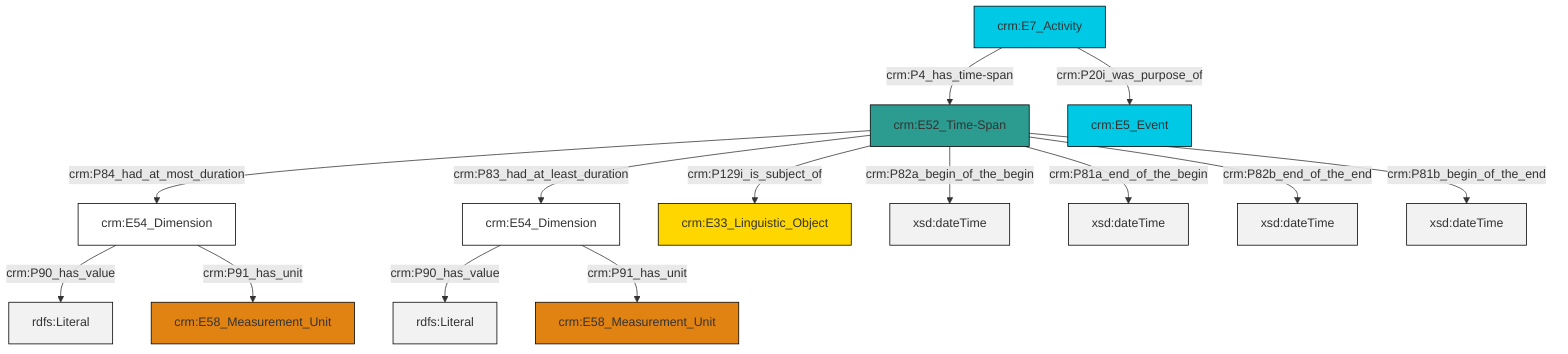graph TD
classDef Literal fill:#f2f2f2,stroke:#000000;
classDef CRM_Entity fill:#FFFFFF,stroke:#000000;
classDef Temporal_Entity fill:#00C9E6, stroke:#000000;
classDef Type fill:#E18312, stroke:#000000;
classDef Time-Span fill:#2C9C91, stroke:#000000;
classDef Appellation fill:#FFEB7F, stroke:#000000;
classDef Place fill:#008836, stroke:#000000;
classDef Persistent_Item fill:#B266B2, stroke:#000000;
classDef Conceptual_Object fill:#FFD700, stroke:#000000;
classDef Physical_Thing fill:#D2B48C, stroke:#000000;
classDef Actor fill:#f58aad, stroke:#000000;
classDef PC_Classes fill:#4ce600, stroke:#000000;
classDef Multi fill:#cccccc,stroke:#000000;

0["crm:E52_Time-Span"]:::Time-Span -->|crm:P84_had_at_most_duration| 1["crm:E54_Dimension"]:::CRM_Entity
2["crm:E54_Dimension"]:::CRM_Entity -->|crm:P90_has_value| 3[rdfs:Literal]:::Literal
0["crm:E52_Time-Span"]:::Time-Span -->|crm:P83_had_at_least_duration| 2["crm:E54_Dimension"]:::CRM_Entity
0["crm:E52_Time-Span"]:::Time-Span -->|crm:P82a_begin_of_the_begin| 9[xsd:dateTime]:::Literal
1["crm:E54_Dimension"]:::CRM_Entity -->|crm:P90_has_value| 10[rdfs:Literal]:::Literal
1["crm:E54_Dimension"]:::CRM_Entity -->|crm:P91_has_unit| 4["crm:E58_Measurement_Unit"]:::Type
2["crm:E54_Dimension"]:::CRM_Entity -->|crm:P91_has_unit| 11["crm:E58_Measurement_Unit"]:::Type
0["crm:E52_Time-Span"]:::Time-Span -->|crm:P81a_end_of_the_begin| 12[xsd:dateTime]:::Literal
0["crm:E52_Time-Span"]:::Time-Span -->|crm:P129i_is_subject_of| 6["crm:E33_Linguistic_Object"]:::Conceptual_Object
0["crm:E52_Time-Span"]:::Time-Span -->|crm:P82b_end_of_the_end| 16[xsd:dateTime]:::Literal
14["crm:E7_Activity"]:::Temporal_Entity -->|crm:P4_has_time-span| 0["crm:E52_Time-Span"]:::Time-Span
14["crm:E7_Activity"]:::Temporal_Entity -->|crm:P20i_was_purpose_of| 17["crm:E5_Event"]:::Temporal_Entity
0["crm:E52_Time-Span"]:::Time-Span -->|crm:P81b_begin_of_the_end| 21[xsd:dateTime]:::Literal